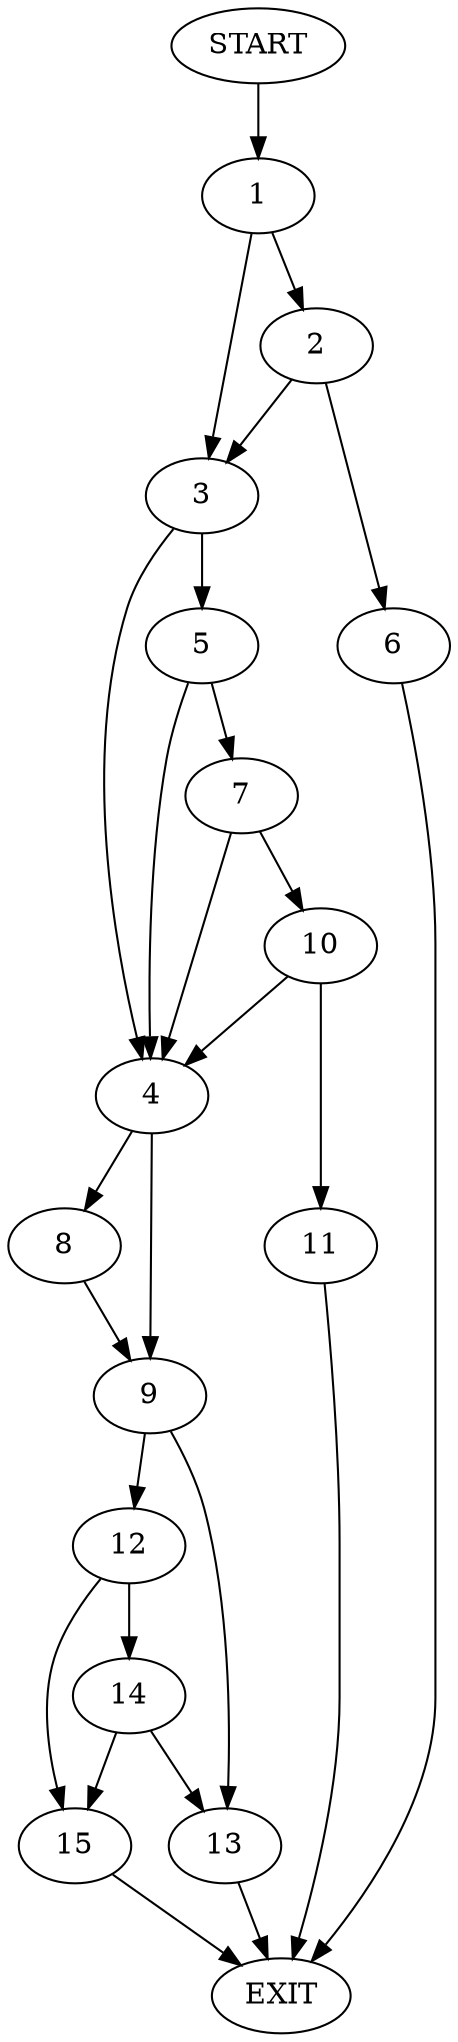 digraph {
0 [label="START"]
16 [label="EXIT"]
0 -> 1
1 -> 2
1 -> 3
3 -> 4
3 -> 5
2 -> 3
2 -> 6
6 -> 16
5 -> 7
5 -> 4
4 -> 8
4 -> 9
7 -> 4
7 -> 10
10 -> 4
10 -> 11
11 -> 16
8 -> 9
9 -> 12
9 -> 13
13 -> 16
12 -> 14
12 -> 15
14 -> 13
14 -> 15
15 -> 16
}
